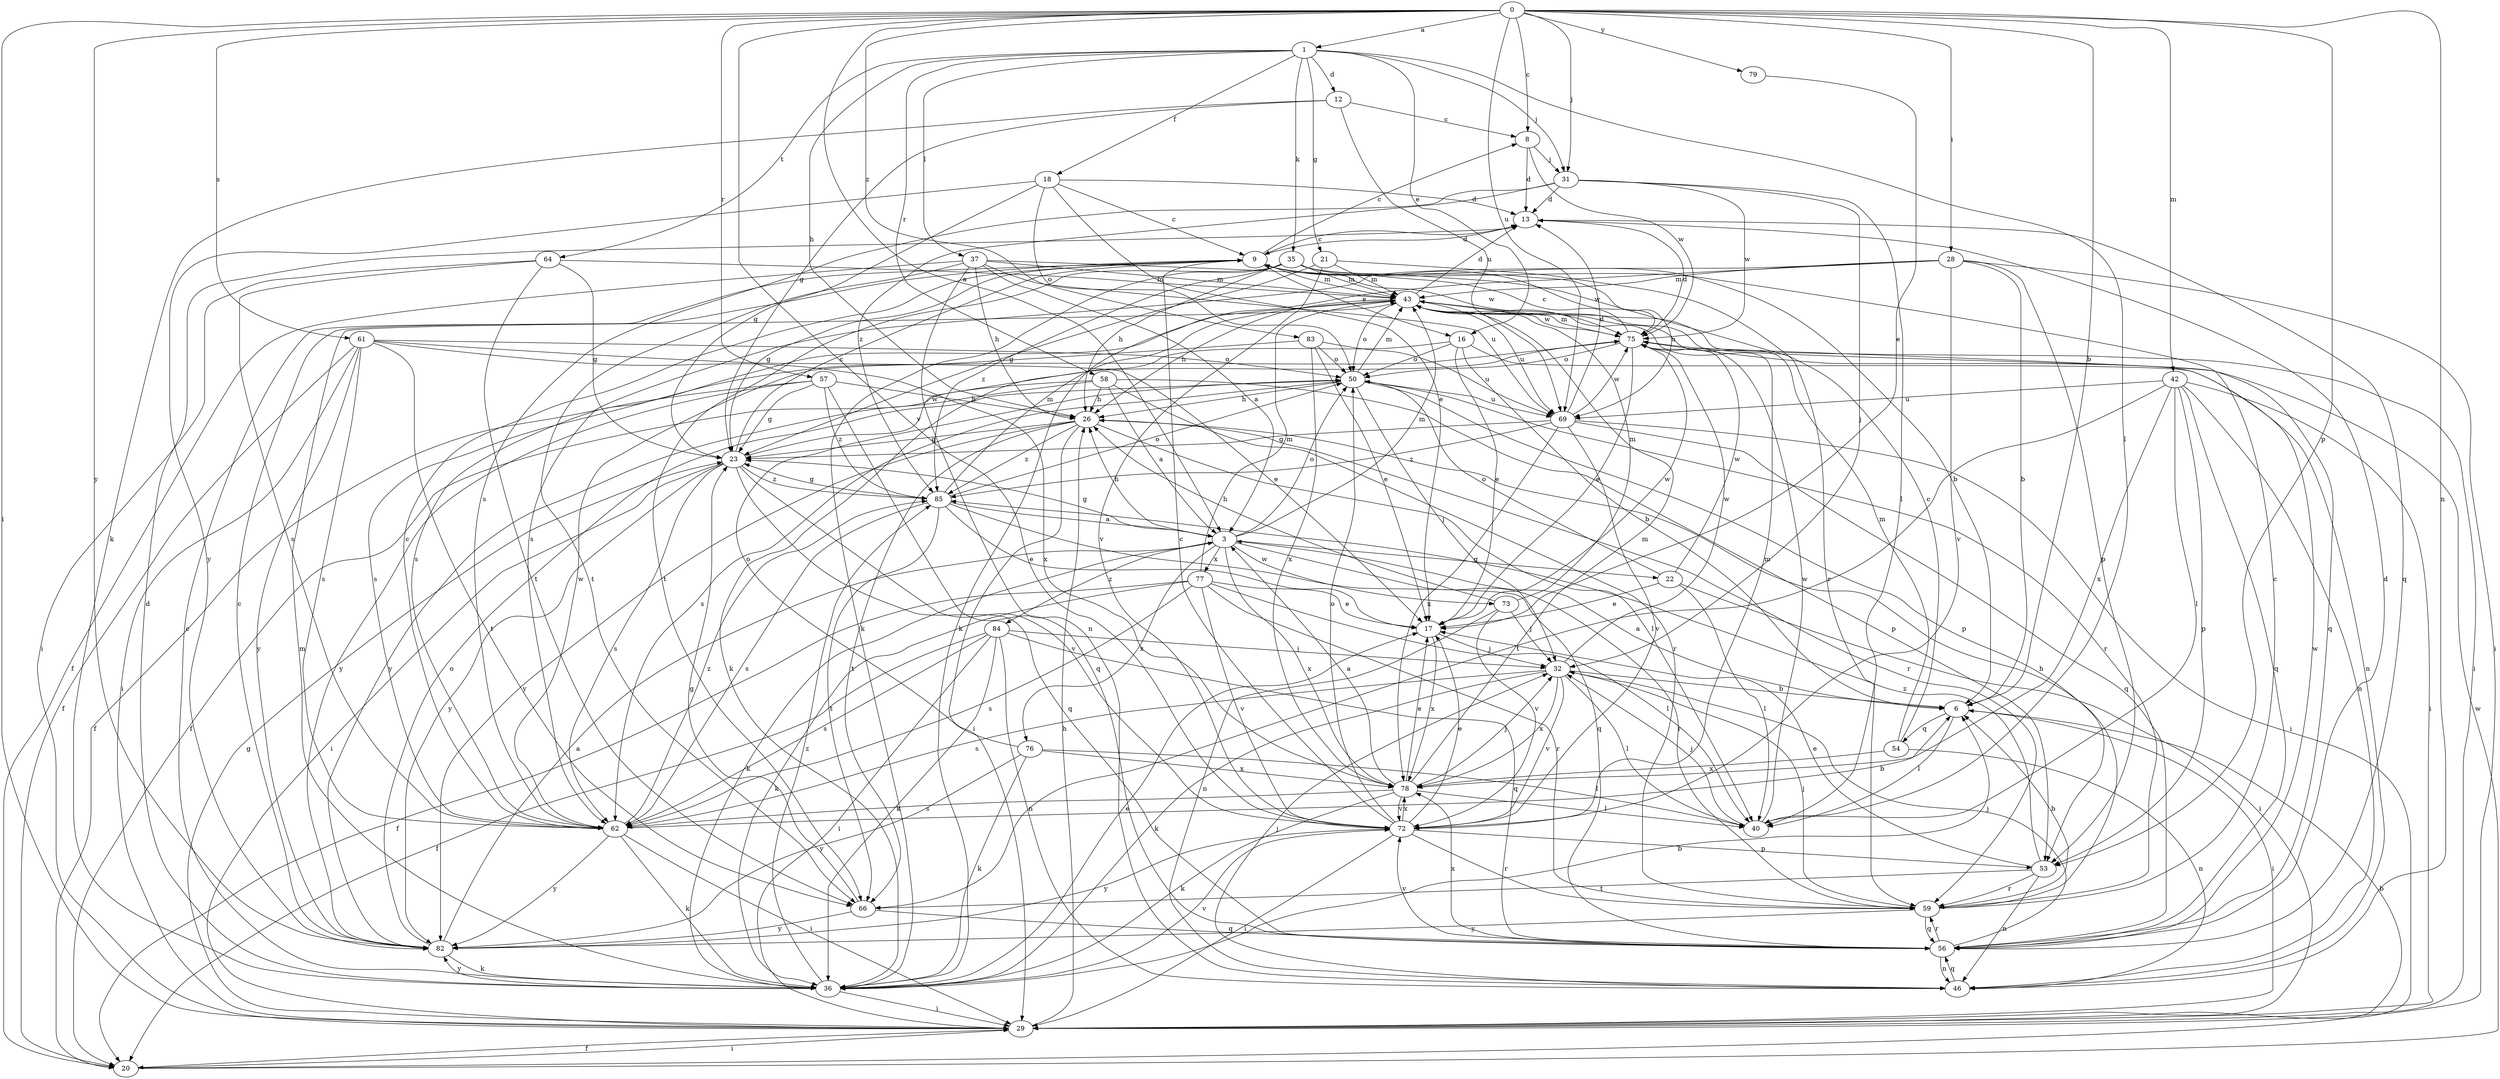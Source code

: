 strict digraph  {
0;
1;
3;
6;
8;
9;
12;
13;
16;
17;
18;
20;
21;
22;
23;
26;
28;
29;
31;
32;
35;
36;
37;
40;
42;
43;
46;
50;
53;
54;
56;
57;
58;
59;
61;
62;
64;
66;
69;
72;
73;
75;
76;
77;
78;
79;
82;
83;
84;
85;
0 -> 1  [label=a];
0 -> 3  [label=a];
0 -> 6  [label=b];
0 -> 8  [label=c];
0 -> 28  [label=i];
0 -> 29  [label=i];
0 -> 31  [label=j];
0 -> 42  [label=m];
0 -> 46  [label=n];
0 -> 53  [label=p];
0 -> 57  [label=r];
0 -> 61  [label=s];
0 -> 69  [label=u];
0 -> 72  [label=v];
0 -> 79  [label=y];
0 -> 82  [label=y];
0 -> 83  [label=z];
1 -> 12  [label=d];
1 -> 16  [label=e];
1 -> 18  [label=f];
1 -> 21  [label=g];
1 -> 26  [label=h];
1 -> 31  [label=j];
1 -> 35  [label=k];
1 -> 37  [label=l];
1 -> 40  [label=l];
1 -> 58  [label=r];
1 -> 64  [label=t];
3 -> 22  [label=g];
3 -> 23  [label=g];
3 -> 26  [label=h];
3 -> 36  [label=k];
3 -> 43  [label=m];
3 -> 50  [label=o];
3 -> 59  [label=r];
3 -> 73  [label=w];
3 -> 76  [label=x];
3 -> 77  [label=x];
3 -> 78  [label=x];
3 -> 84  [label=z];
6 -> 3  [label=a];
6 -> 29  [label=i];
6 -> 40  [label=l];
6 -> 54  [label=q];
8 -> 13  [label=d];
8 -> 31  [label=j];
8 -> 75  [label=w];
9 -> 8  [label=c];
9 -> 13  [label=d];
9 -> 16  [label=e];
9 -> 23  [label=g];
9 -> 43  [label=m];
12 -> 8  [label=c];
12 -> 23  [label=g];
12 -> 36  [label=k];
12 -> 69  [label=u];
13 -> 9  [label=c];
13 -> 56  [label=q];
16 -> 6  [label=b];
16 -> 17  [label=e];
16 -> 36  [label=k];
16 -> 46  [label=n];
16 -> 50  [label=o];
17 -> 32  [label=j];
17 -> 75  [label=w];
17 -> 78  [label=x];
18 -> 9  [label=c];
18 -> 13  [label=d];
18 -> 17  [label=e];
18 -> 23  [label=g];
18 -> 50  [label=o];
18 -> 82  [label=y];
20 -> 6  [label=b];
20 -> 29  [label=i];
20 -> 75  [label=w];
21 -> 23  [label=g];
21 -> 43  [label=m];
21 -> 59  [label=r];
21 -> 72  [label=v];
22 -> 17  [label=e];
22 -> 29  [label=i];
22 -> 40  [label=l];
22 -> 50  [label=o];
22 -> 75  [label=w];
23 -> 9  [label=c];
23 -> 29  [label=i];
23 -> 56  [label=q];
23 -> 62  [label=s];
23 -> 72  [label=v];
23 -> 75  [label=w];
23 -> 82  [label=y];
23 -> 85  [label=z];
26 -> 23  [label=g];
26 -> 29  [label=i];
26 -> 40  [label=l];
26 -> 59  [label=r];
26 -> 66  [label=t];
26 -> 82  [label=y];
26 -> 85  [label=z];
28 -> 6  [label=b];
28 -> 29  [label=i];
28 -> 36  [label=k];
28 -> 43  [label=m];
28 -> 53  [label=p];
28 -> 62  [label=s];
28 -> 72  [label=v];
29 -> 20  [label=f];
29 -> 23  [label=g];
29 -> 26  [label=h];
31 -> 13  [label=d];
31 -> 32  [label=j];
31 -> 40  [label=l];
31 -> 62  [label=s];
31 -> 75  [label=w];
31 -> 85  [label=z];
32 -> 6  [label=b];
32 -> 36  [label=k];
32 -> 40  [label=l];
32 -> 62  [label=s];
32 -> 72  [label=v];
32 -> 75  [label=w];
32 -> 78  [label=x];
35 -> 6  [label=b];
35 -> 26  [label=h];
35 -> 36  [label=k];
35 -> 43  [label=m];
35 -> 66  [label=t];
35 -> 69  [label=u];
35 -> 75  [label=w];
35 -> 85  [label=z];
36 -> 6  [label=b];
36 -> 9  [label=c];
36 -> 13  [label=d];
36 -> 17  [label=e];
36 -> 29  [label=i];
36 -> 43  [label=m];
36 -> 72  [label=v];
36 -> 82  [label=y];
36 -> 85  [label=z];
37 -> 3  [label=a];
37 -> 20  [label=f];
37 -> 26  [label=h];
37 -> 43  [label=m];
37 -> 46  [label=n];
37 -> 66  [label=t];
37 -> 69  [label=u];
37 -> 75  [label=w];
40 -> 32  [label=j];
40 -> 75  [label=w];
42 -> 29  [label=i];
42 -> 40  [label=l];
42 -> 46  [label=n];
42 -> 53  [label=p];
42 -> 56  [label=q];
42 -> 66  [label=t];
42 -> 69  [label=u];
42 -> 78  [label=x];
43 -> 13  [label=d];
43 -> 26  [label=h];
43 -> 29  [label=i];
43 -> 50  [label=o];
43 -> 56  [label=q];
43 -> 62  [label=s];
43 -> 69  [label=u];
43 -> 75  [label=w];
46 -> 32  [label=j];
46 -> 56  [label=q];
50 -> 26  [label=h];
50 -> 32  [label=j];
50 -> 43  [label=m];
50 -> 53  [label=p];
50 -> 59  [label=r];
50 -> 62  [label=s];
50 -> 69  [label=u];
53 -> 17  [label=e];
53 -> 46  [label=n];
53 -> 59  [label=r];
53 -> 66  [label=t];
53 -> 85  [label=z];
54 -> 9  [label=c];
54 -> 43  [label=m];
54 -> 46  [label=n];
54 -> 78  [label=x];
56 -> 13  [label=d];
56 -> 32  [label=j];
56 -> 46  [label=n];
56 -> 59  [label=r];
56 -> 72  [label=v];
56 -> 75  [label=w];
56 -> 78  [label=x];
57 -> 20  [label=f];
57 -> 23  [label=g];
57 -> 26  [label=h];
57 -> 56  [label=q];
57 -> 82  [label=y];
57 -> 85  [label=z];
58 -> 3  [label=a];
58 -> 20  [label=f];
58 -> 26  [label=h];
58 -> 53  [label=p];
58 -> 59  [label=r];
58 -> 82  [label=y];
59 -> 6  [label=b];
59 -> 9  [label=c];
59 -> 26  [label=h];
59 -> 32  [label=j];
59 -> 56  [label=q];
59 -> 82  [label=y];
61 -> 17  [label=e];
61 -> 20  [label=f];
61 -> 29  [label=i];
61 -> 50  [label=o];
61 -> 62  [label=s];
61 -> 66  [label=t];
61 -> 78  [label=x];
61 -> 82  [label=y];
62 -> 6  [label=b];
62 -> 9  [label=c];
62 -> 29  [label=i];
62 -> 36  [label=k];
62 -> 75  [label=w];
62 -> 82  [label=y];
62 -> 85  [label=z];
64 -> 23  [label=g];
64 -> 29  [label=i];
64 -> 43  [label=m];
64 -> 62  [label=s];
64 -> 66  [label=t];
66 -> 23  [label=g];
66 -> 56  [label=q];
66 -> 82  [label=y];
69 -> 13  [label=d];
69 -> 23  [label=g];
69 -> 29  [label=i];
69 -> 56  [label=q];
69 -> 72  [label=v];
69 -> 75  [label=w];
69 -> 78  [label=x];
69 -> 85  [label=z];
72 -> 9  [label=c];
72 -> 17  [label=e];
72 -> 29  [label=i];
72 -> 43  [label=m];
72 -> 50  [label=o];
72 -> 53  [label=p];
72 -> 59  [label=r];
72 -> 78  [label=x];
72 -> 82  [label=y];
73 -> 26  [label=h];
73 -> 32  [label=j];
73 -> 43  [label=m];
73 -> 46  [label=n];
73 -> 72  [label=v];
75 -> 9  [label=c];
75 -> 13  [label=d];
75 -> 17  [label=e];
75 -> 43  [label=m];
75 -> 50  [label=o];
76 -> 36  [label=k];
76 -> 40  [label=l];
76 -> 50  [label=o];
76 -> 78  [label=x];
76 -> 82  [label=y];
77 -> 17  [label=e];
77 -> 20  [label=f];
77 -> 36  [label=k];
77 -> 40  [label=l];
77 -> 43  [label=m];
77 -> 59  [label=r];
77 -> 62  [label=s];
77 -> 72  [label=v];
78 -> 3  [label=a];
78 -> 17  [label=e];
78 -> 32  [label=j];
78 -> 36  [label=k];
78 -> 40  [label=l];
78 -> 43  [label=m];
78 -> 62  [label=s];
78 -> 72  [label=v];
79 -> 17  [label=e];
82 -> 3  [label=a];
82 -> 9  [label=c];
82 -> 36  [label=k];
82 -> 50  [label=o];
83 -> 17  [label=e];
83 -> 50  [label=o];
83 -> 62  [label=s];
83 -> 69  [label=u];
83 -> 78  [label=x];
84 -> 20  [label=f];
84 -> 29  [label=i];
84 -> 32  [label=j];
84 -> 36  [label=k];
84 -> 46  [label=n];
84 -> 56  [label=q];
84 -> 62  [label=s];
85 -> 3  [label=a];
85 -> 17  [label=e];
85 -> 23  [label=g];
85 -> 43  [label=m];
85 -> 50  [label=o];
85 -> 56  [label=q];
85 -> 62  [label=s];
85 -> 66  [label=t];
}
